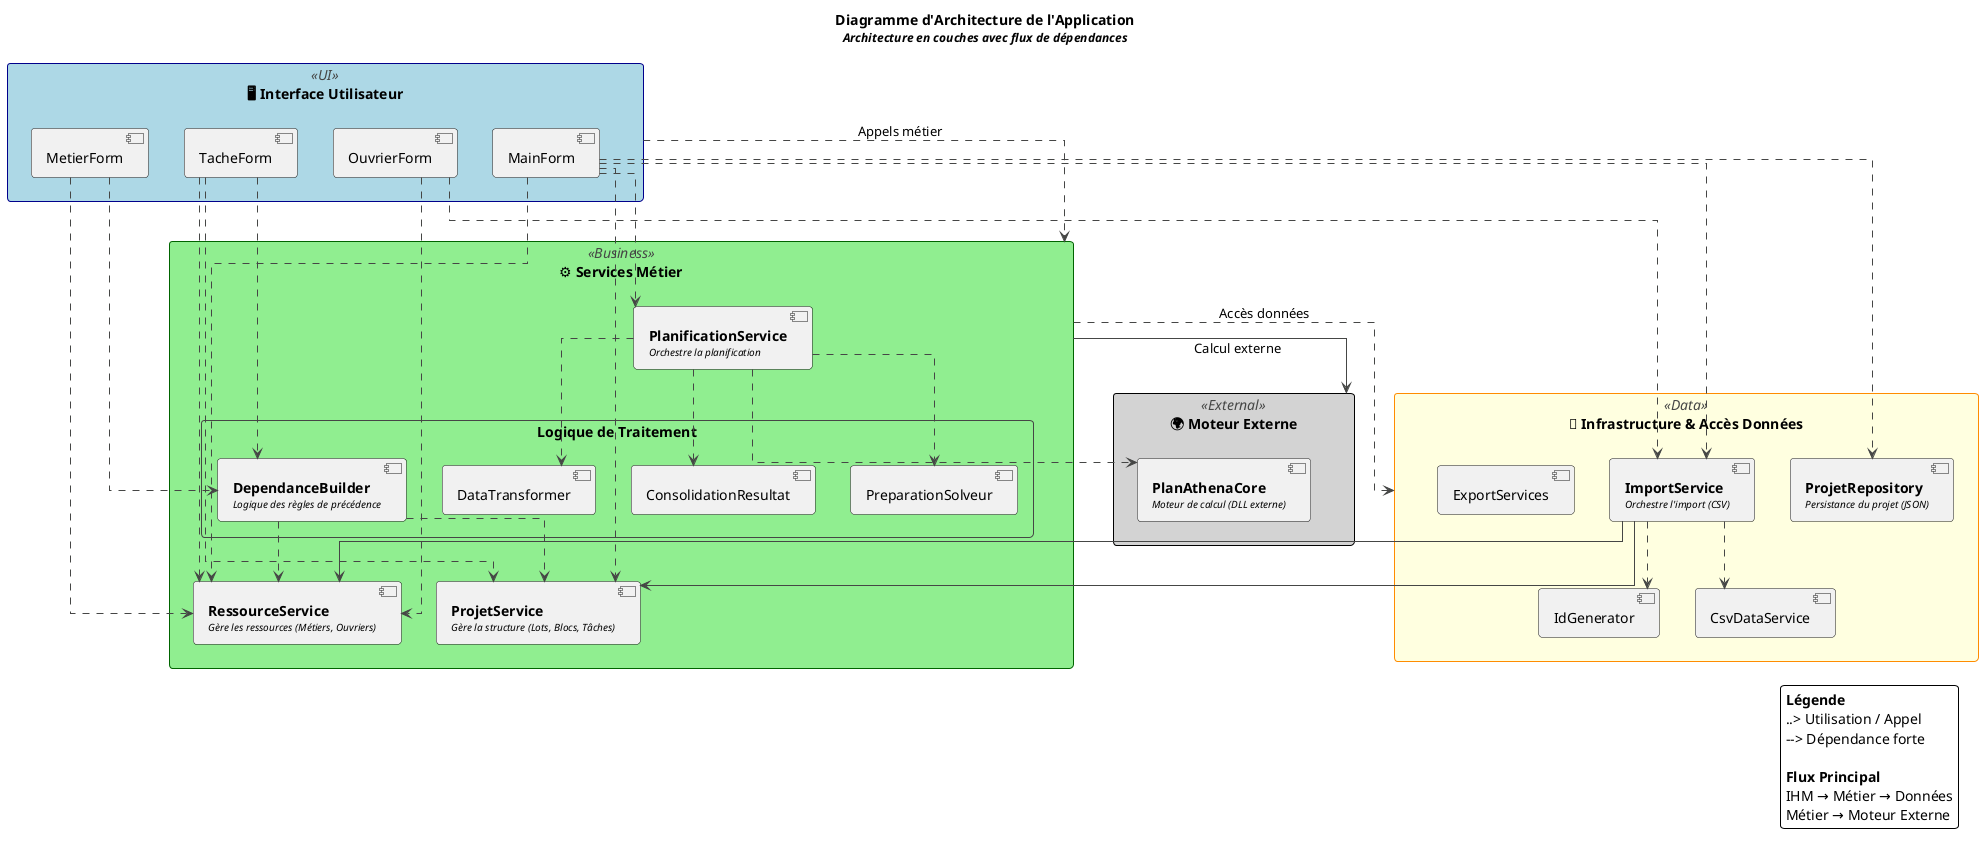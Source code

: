 @startuml
'---------------------------------
' Configuration
'---------------------------------
!theme toy
skinparam linetype ortho
skinparam packageStyle rectangle
skinparam backgroundColor White
skinparam componentStyle uml2
skinparam shadowing false

' Couleurs par couche
skinparam package {
  BackgroundColor<<UI>> LightBlue
  BorderColor<<UI>> DarkBlue
  BackgroundColor<<Business>> LightGreen
  BorderColor<<Business>> DarkGreen
  BackgroundColor<<Data>> LightYellow
  BorderColor<<Data>> DarkOrange
  BackgroundColor<<External>> LightGray
  BorderColor<<External>> Black
}

title Diagramme d'Architecture de l'Application\n<size:12><i>Architecture en couches avec flux de dépendances</i></size>

'---------------------------------
' Définition des Couches et Composants (avec descriptions intégrées)
'---------------------------------
package "🖥️ **Interface Utilisateur**" <<UI>> as UI {
  component [MainForm] as MF
  component [TacheForm] as TF
  component [OuvrierForm] as OF
  component [MetierForm] as MetF
}

package "⚙️ **Services Métier**" <<Business>> as Business {
  component "<b>ProjetService</b>\n<size:10><i>Gère la structure (Lots, Blocs, Tâches)</i>" as PS
  component "<b>RessourceService</b>\n<size:10><i>Gère les ressources (Métiers, Ouvriers)</i>" as RS
  component "<b>PlanificationService</b>\n<size:10><i>Orchestre la planification</i>" as PlanS
  
  package "Logique de Traitement" as Processing {
    component [DataTransformer] as DT
    component [PreparationSolveur] as PrepS
    component [ConsolidationResultat] as CR
    component "<b>DependanceBuilder</b>\n<size:10><i>Logique des règles de précédence</i>" as DB
  }
}

package "🔧 **Infrastructure & Accès Données**" <<Data>> as DataLayer {
  component "<b>ProjetRepository</b>\n<size:10><i>Persistance du projet (JSON)</i>" as PR
  component "<b>ImportService</b>\n<size:10><i>Orchestre l'import (CSV)</i>" as IS
  component [ExportServices] as ES
  component [IdGenerator] as IG
  component [CsvDataService] as CSV
}

package "🌍 **Moteur Externe**" <<External>> as External {
  component "<b>PlanAthenaCore</b>\n<size:10><i>Moteur de calcul (DLL externe)</i>" as PAC
}

'---------------------------------
' Relations & Structure
'---------------------------------
UI -[hidden]d-> Business
Business -[hidden]d-> DataLayer

' Flux principal entre couches
UI ..> Business : "Appels métier"
Business ..> DataLayer : "Accès données"
Business --> External : "Calcul externe"

' Relations IHM
MF ..> PS
MF ..> RS
MF ..> PlanS
MF ..> PR
MF ..> IS
TF ..> PS
TF ..> RS
TF ..> DB
OF ..> RS
OF ..> IS
MetF ..> RS
MetF ..> DB

' Relations Couche Métier
PlanS ..> DT
PlanS ..> PrepS
PlanS ..> CR
PlanS ..> PAC
DB ..> PS
DB ..> RS

' Relations Couche Données / Infra
IS --> PS
IS --> RS
IS ..> IG
IS ..> CSV

'---------------------------------
' Légende
'---------------------------------
legend right
  <b>Légende</b>
  ..> Utilisation / Appel
  --> Dépendance forte
  
  <b>Flux Principal</b>
  IHM → Métier → Données
  Métier → Moteur Externe
end legend

@enduml
